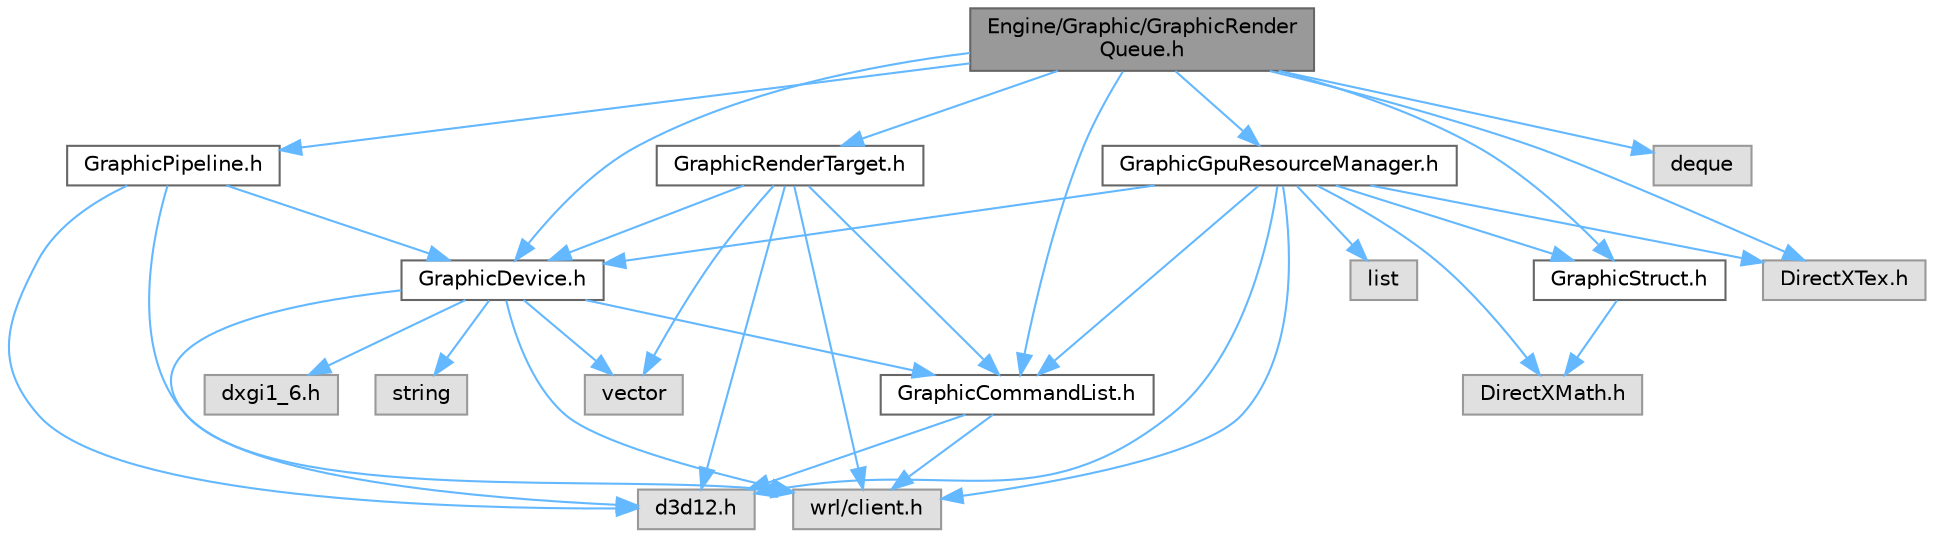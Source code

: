 digraph "Engine/Graphic/GraphicRenderQueue.h"
{
 // LATEX_PDF_SIZE
  bgcolor="transparent";
  edge [fontname=Helvetica,fontsize=10,labelfontname=Helvetica,labelfontsize=10];
  node [fontname=Helvetica,fontsize=10,shape=box,height=0.2,width=0.4];
  Node1 [id="Node000001",label="Engine/Graphic/GraphicRender\lQueue.h",height=0.2,width=0.4,color="gray40", fillcolor="grey60", style="filled", fontcolor="black",tooltip=" "];
  Node1 -> Node2 [id="edge34_Node000001_Node000002",color="steelblue1",style="solid",tooltip=" "];
  Node2 [id="Node000002",label="GraphicDevice.h",height=0.2,width=0.4,color="grey40", fillcolor="white", style="filled",URL="$_graphic_device_8h.html",tooltip=" "];
  Node2 -> Node3 [id="edge35_Node000002_Node000003",color="steelblue1",style="solid",tooltip=" "];
  Node3 [id="Node000003",label="d3d12.h",height=0.2,width=0.4,color="grey60", fillcolor="#E0E0E0", style="filled",tooltip=" "];
  Node2 -> Node4 [id="edge36_Node000002_Node000004",color="steelblue1",style="solid",tooltip=" "];
  Node4 [id="Node000004",label="dxgi1_6.h",height=0.2,width=0.4,color="grey60", fillcolor="#E0E0E0", style="filled",tooltip=" "];
  Node2 -> Node5 [id="edge37_Node000002_Node000005",color="steelblue1",style="solid",tooltip=" "];
  Node5 [id="Node000005",label="wrl/client.h",height=0.2,width=0.4,color="grey60", fillcolor="#E0E0E0", style="filled",tooltip=" "];
  Node2 -> Node6 [id="edge38_Node000002_Node000006",color="steelblue1",style="solid",tooltip=" "];
  Node6 [id="Node000006",label="vector",height=0.2,width=0.4,color="grey60", fillcolor="#E0E0E0", style="filled",tooltip=" "];
  Node2 -> Node7 [id="edge39_Node000002_Node000007",color="steelblue1",style="solid",tooltip=" "];
  Node7 [id="Node000007",label="string",height=0.2,width=0.4,color="grey60", fillcolor="#E0E0E0", style="filled",tooltip=" "];
  Node2 -> Node8 [id="edge40_Node000002_Node000008",color="steelblue1",style="solid",tooltip=" "];
  Node8 [id="Node000008",label="GraphicCommandList.h",height=0.2,width=0.4,color="grey40", fillcolor="white", style="filled",URL="$_graphic_command_list_8h.html",tooltip=" "];
  Node8 -> Node3 [id="edge41_Node000008_Node000003",color="steelblue1",style="solid",tooltip=" "];
  Node8 -> Node5 [id="edge42_Node000008_Node000005",color="steelblue1",style="solid",tooltip=" "];
  Node1 -> Node8 [id="edge43_Node000001_Node000008",color="steelblue1",style="solid",tooltip=" "];
  Node1 -> Node9 [id="edge44_Node000001_Node000009",color="steelblue1",style="solid",tooltip=" "];
  Node9 [id="Node000009",label="GraphicPipeline.h",height=0.2,width=0.4,color="grey40", fillcolor="white", style="filled",URL="$_graphic_pipeline_8h.html",tooltip=" "];
  Node9 -> Node2 [id="edge45_Node000009_Node000002",color="steelblue1",style="solid",tooltip=" "];
  Node9 -> Node3 [id="edge46_Node000009_Node000003",color="steelblue1",style="solid",tooltip=" "];
  Node9 -> Node5 [id="edge47_Node000009_Node000005",color="steelblue1",style="solid",tooltip=" "];
  Node1 -> Node10 [id="edge48_Node000001_Node000010",color="steelblue1",style="solid",tooltip=" "];
  Node10 [id="Node000010",label="GraphicRenderTarget.h",height=0.2,width=0.4,color="grey40", fillcolor="white", style="filled",URL="$_graphic_render_target_8h.html",tooltip=" "];
  Node10 -> Node2 [id="edge49_Node000010_Node000002",color="steelblue1",style="solid",tooltip=" "];
  Node10 -> Node8 [id="edge50_Node000010_Node000008",color="steelblue1",style="solid",tooltip=" "];
  Node10 -> Node6 [id="edge51_Node000010_Node000006",color="steelblue1",style="solid",tooltip=" "];
  Node10 -> Node3 [id="edge52_Node000010_Node000003",color="steelblue1",style="solid",tooltip=" "];
  Node10 -> Node5 [id="edge53_Node000010_Node000005",color="steelblue1",style="solid",tooltip=" "];
  Node1 -> Node11 [id="edge54_Node000001_Node000011",color="steelblue1",style="solid",tooltip=" "];
  Node11 [id="Node000011",label="GraphicGpuResourceManager.h",height=0.2,width=0.4,color="grey40", fillcolor="white", style="filled",URL="$_graphic_gpu_resource_manager_8h.html",tooltip=" "];
  Node11 -> Node2 [id="edge55_Node000011_Node000002",color="steelblue1",style="solid",tooltip=" "];
  Node11 -> Node8 [id="edge56_Node000011_Node000008",color="steelblue1",style="solid",tooltip=" "];
  Node11 -> Node12 [id="edge57_Node000011_Node000012",color="steelblue1",style="solid",tooltip=" "];
  Node12 [id="Node000012",label="GraphicStruct.h",height=0.2,width=0.4,color="grey40", fillcolor="white", style="filled",URL="$_graphic_struct_8h.html",tooltip=" "];
  Node12 -> Node13 [id="edge58_Node000012_Node000013",color="steelblue1",style="solid",tooltip=" "];
  Node13 [id="Node000013",label="DirectXMath.h",height=0.2,width=0.4,color="grey60", fillcolor="#E0E0E0", style="filled",tooltip=" "];
  Node11 -> Node3 [id="edge59_Node000011_Node000003",color="steelblue1",style="solid",tooltip=" "];
  Node11 -> Node13 [id="edge60_Node000011_Node000013",color="steelblue1",style="solid",tooltip=" "];
  Node11 -> Node14 [id="edge61_Node000011_Node000014",color="steelblue1",style="solid",tooltip=" "];
  Node14 [id="Node000014",label="DirectXTex.h",height=0.2,width=0.4,color="grey60", fillcolor="#E0E0E0", style="filled",tooltip=" "];
  Node11 -> Node15 [id="edge62_Node000011_Node000015",color="steelblue1",style="solid",tooltip=" "];
  Node15 [id="Node000015",label="list",height=0.2,width=0.4,color="grey60", fillcolor="#E0E0E0", style="filled",tooltip=" "];
  Node11 -> Node5 [id="edge63_Node000011_Node000005",color="steelblue1",style="solid",tooltip=" "];
  Node1 -> Node12 [id="edge64_Node000001_Node000012",color="steelblue1",style="solid",tooltip=" "];
  Node1 -> Node16 [id="edge65_Node000001_Node000016",color="steelblue1",style="solid",tooltip=" "];
  Node16 [id="Node000016",label="deque",height=0.2,width=0.4,color="grey60", fillcolor="#E0E0E0", style="filled",tooltip=" "];
  Node1 -> Node14 [id="edge66_Node000001_Node000014",color="steelblue1",style="solid",tooltip=" "];
}
